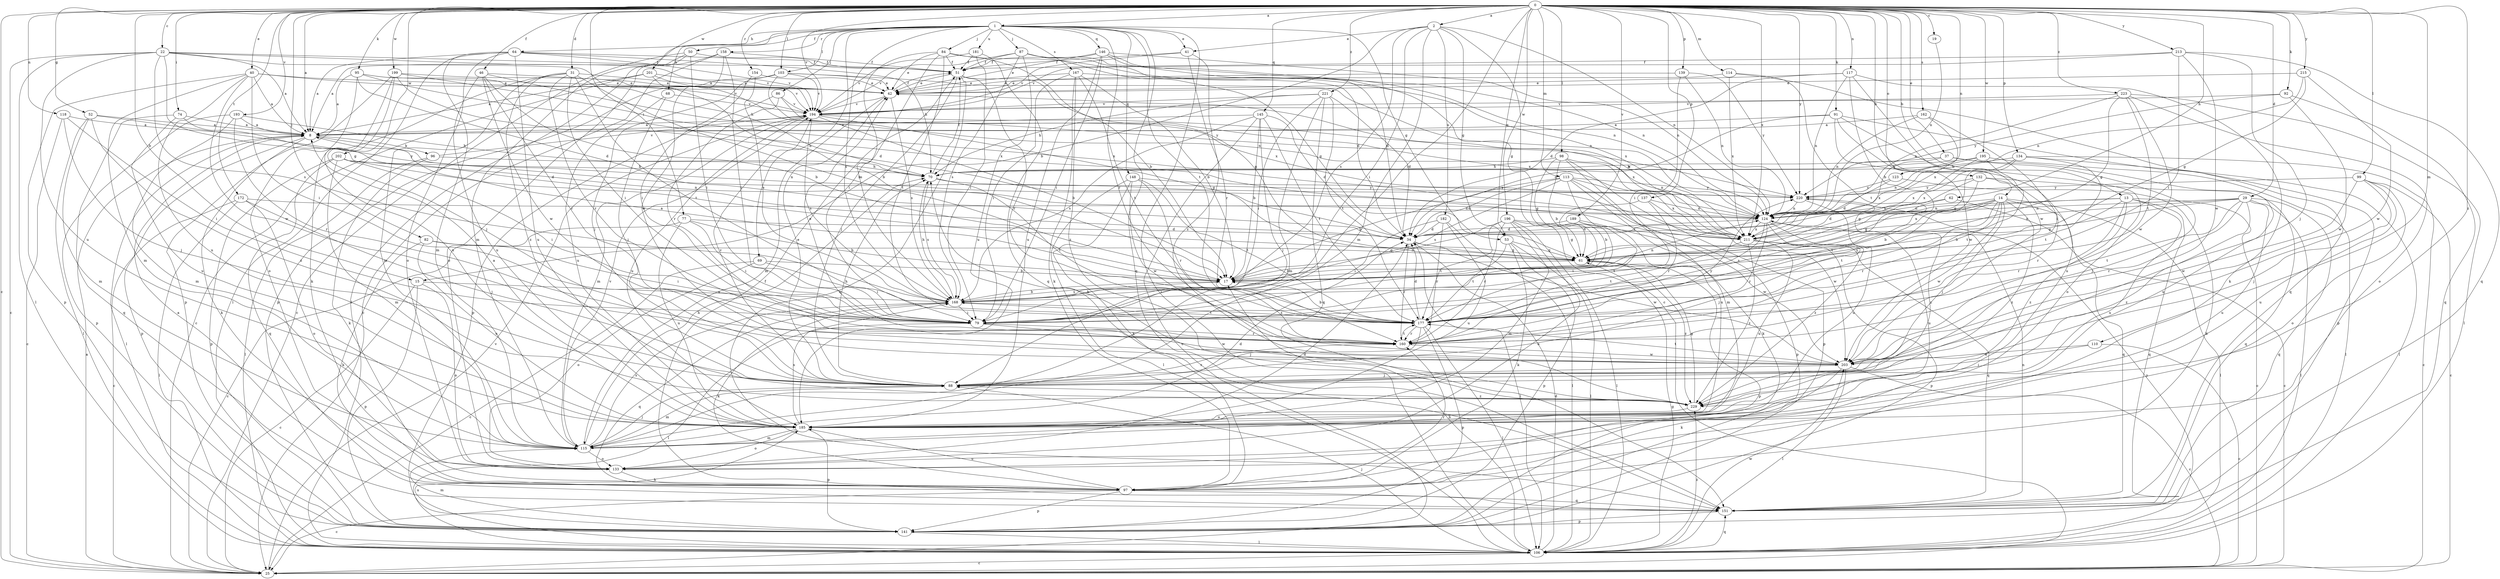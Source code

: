 strict digraph  {
0;
1;
2;
8;
13;
14;
15;
17;
19;
22;
25;
29;
31;
34;
37;
40;
41;
42;
46;
50;
51;
52;
53;
61;
62;
64;
68;
69;
70;
74;
77;
79;
82;
84;
86;
87;
88;
91;
92;
95;
96;
97;
98;
99;
103;
106;
110;
113;
114;
115;
117;
118;
123;
124;
132;
133;
134;
137;
139;
141;
145;
146;
148;
151;
154;
158;
160;
162;
167;
168;
172;
177;
181;
182;
185;
189;
193;
194;
195;
196;
199;
201;
202;
203;
211;
213;
215;
220;
221;
223;
229;
0 -> 1  [label=a];
0 -> 2  [label=a];
0 -> 8  [label=a];
0 -> 13  [label=b];
0 -> 14  [label=b];
0 -> 15  [label=b];
0 -> 19  [label=c];
0 -> 22  [label=c];
0 -> 25  [label=c];
0 -> 29  [label=d];
0 -> 31  [label=d];
0 -> 37  [label=e];
0 -> 40  [label=e];
0 -> 46  [label=f];
0 -> 52  [label=g];
0 -> 53  [label=g];
0 -> 62  [label=h];
0 -> 74  [label=i];
0 -> 77  [label=i];
0 -> 79  [label=i];
0 -> 82  [label=j];
0 -> 91  [label=k];
0 -> 92  [label=k];
0 -> 95  [label=k];
0 -> 98  [label=l];
0 -> 99  [label=l];
0 -> 103  [label=l];
0 -> 110  [label=m];
0 -> 113  [label=m];
0 -> 114  [label=m];
0 -> 117  [label=n];
0 -> 118  [label=n];
0 -> 123  [label=n];
0 -> 132  [label=o];
0 -> 134  [label=p];
0 -> 137  [label=p];
0 -> 139  [label=p];
0 -> 145  [label=q];
0 -> 154  [label=r];
0 -> 162  [label=s];
0 -> 172  [label=t];
0 -> 189  [label=v];
0 -> 193  [label=v];
0 -> 194  [label=v];
0 -> 195  [label=w];
0 -> 196  [label=w];
0 -> 199  [label=w];
0 -> 201  [label=w];
0 -> 202  [label=w];
0 -> 211  [label=x];
0 -> 213  [label=y];
0 -> 215  [label=y];
0 -> 220  [label=y];
0 -> 221  [label=z];
0 -> 223  [label=z];
0 -> 229  [label=z];
1 -> 41  [label=e];
1 -> 50  [label=f];
1 -> 53  [label=g];
1 -> 64  [label=h];
1 -> 68  [label=h];
1 -> 69  [label=h];
1 -> 84  [label=j];
1 -> 86  [label=j];
1 -> 87  [label=j];
1 -> 103  [label=l];
1 -> 106  [label=l];
1 -> 115  [label=m];
1 -> 146  [label=q];
1 -> 148  [label=q];
1 -> 151  [label=q];
1 -> 158  [label=r];
1 -> 160  [label=r];
1 -> 167  [label=s];
1 -> 168  [label=s];
1 -> 177  [label=t];
1 -> 181  [label=u];
2 -> 15  [label=b];
2 -> 25  [label=c];
2 -> 41  [label=e];
2 -> 53  [label=g];
2 -> 79  [label=i];
2 -> 115  [label=m];
2 -> 124  [label=n];
2 -> 168  [label=s];
2 -> 182  [label=u];
8 -> 96  [label=k];
8 -> 97  [label=k];
8 -> 106  [label=l];
8 -> 124  [label=n];
8 -> 141  [label=p];
13 -> 17  [label=b];
13 -> 25  [label=c];
13 -> 124  [label=n];
13 -> 151  [label=q];
13 -> 160  [label=r];
13 -> 185  [label=u];
13 -> 211  [label=x];
13 -> 229  [label=z];
14 -> 17  [label=b];
14 -> 61  [label=g];
14 -> 88  [label=j];
14 -> 106  [label=l];
14 -> 124  [label=n];
14 -> 151  [label=q];
14 -> 160  [label=r];
14 -> 168  [label=s];
14 -> 177  [label=t];
14 -> 203  [label=w];
14 -> 229  [label=z];
15 -> 25  [label=c];
15 -> 133  [label=o];
15 -> 141  [label=p];
15 -> 168  [label=s];
17 -> 8  [label=a];
17 -> 124  [label=n];
17 -> 168  [label=s];
19 -> 124  [label=n];
22 -> 8  [label=a];
22 -> 25  [label=c];
22 -> 51  [label=f];
22 -> 61  [label=g];
22 -> 70  [label=h];
22 -> 106  [label=l];
22 -> 168  [label=s];
22 -> 185  [label=u];
22 -> 194  [label=v];
25 -> 8  [label=a];
25 -> 194  [label=v];
29 -> 61  [label=g];
29 -> 106  [label=l];
29 -> 124  [label=n];
29 -> 151  [label=q];
29 -> 160  [label=r];
29 -> 177  [label=t];
29 -> 185  [label=u];
29 -> 211  [label=x];
29 -> 229  [label=z];
31 -> 17  [label=b];
31 -> 42  [label=e];
31 -> 79  [label=i];
31 -> 97  [label=k];
31 -> 115  [label=m];
31 -> 160  [label=r];
31 -> 177  [label=t];
31 -> 229  [label=z];
34 -> 61  [label=g];
34 -> 106  [label=l];
34 -> 160  [label=r];
34 -> 203  [label=w];
37 -> 70  [label=h];
37 -> 88  [label=j];
37 -> 185  [label=u];
37 -> 211  [label=x];
40 -> 8  [label=a];
40 -> 42  [label=e];
40 -> 79  [label=i];
40 -> 115  [label=m];
40 -> 141  [label=p];
40 -> 185  [label=u];
40 -> 194  [label=v];
40 -> 203  [label=w];
41 -> 51  [label=f];
41 -> 160  [label=r];
41 -> 194  [label=v];
41 -> 229  [label=z];
42 -> 51  [label=f];
42 -> 115  [label=m];
42 -> 168  [label=s];
42 -> 194  [label=v];
46 -> 17  [label=b];
46 -> 42  [label=e];
46 -> 124  [label=n];
46 -> 160  [label=r];
46 -> 185  [label=u];
46 -> 203  [label=w];
50 -> 25  [label=c];
50 -> 51  [label=f];
50 -> 79  [label=i];
50 -> 106  [label=l];
50 -> 133  [label=o];
51 -> 42  [label=e];
51 -> 61  [label=g];
51 -> 88  [label=j];
51 -> 151  [label=q];
51 -> 160  [label=r];
52 -> 8  [label=a];
52 -> 106  [label=l];
52 -> 115  [label=m];
52 -> 220  [label=y];
52 -> 229  [label=z];
53 -> 61  [label=g];
53 -> 97  [label=k];
53 -> 106  [label=l];
53 -> 141  [label=p];
53 -> 177  [label=t];
61 -> 17  [label=b];
61 -> 141  [label=p];
61 -> 229  [label=z];
62 -> 25  [label=c];
62 -> 34  [label=d];
62 -> 124  [label=n];
64 -> 8  [label=a];
64 -> 51  [label=f];
64 -> 70  [label=h];
64 -> 106  [label=l];
64 -> 115  [label=m];
64 -> 133  [label=o];
64 -> 185  [label=u];
64 -> 194  [label=v];
68 -> 88  [label=j];
68 -> 185  [label=u];
68 -> 194  [label=v];
69 -> 17  [label=b];
69 -> 25  [label=c];
69 -> 79  [label=i];
69 -> 133  [label=o];
70 -> 51  [label=f];
70 -> 168  [label=s];
70 -> 177  [label=t];
70 -> 220  [label=y];
74 -> 8  [label=a];
74 -> 34  [label=d];
74 -> 151  [label=q];
74 -> 185  [label=u];
77 -> 17  [label=b];
77 -> 25  [label=c];
77 -> 34  [label=d];
77 -> 79  [label=i];
77 -> 185  [label=u];
79 -> 106  [label=l];
79 -> 160  [label=r];
79 -> 203  [label=w];
82 -> 61  [label=g];
82 -> 79  [label=i];
82 -> 97  [label=k];
82 -> 185  [label=u];
84 -> 17  [label=b];
84 -> 42  [label=e];
84 -> 51  [label=f];
84 -> 79  [label=i];
84 -> 124  [label=n];
84 -> 168  [label=s];
84 -> 177  [label=t];
86 -> 141  [label=p];
86 -> 160  [label=r];
86 -> 194  [label=v];
86 -> 211  [label=x];
87 -> 34  [label=d];
87 -> 51  [label=f];
87 -> 61  [label=g];
87 -> 124  [label=n];
87 -> 168  [label=s];
87 -> 185  [label=u];
87 -> 194  [label=v];
88 -> 8  [label=a];
88 -> 42  [label=e];
88 -> 70  [label=h];
88 -> 115  [label=m];
88 -> 160  [label=r];
88 -> 194  [label=v];
88 -> 229  [label=z];
91 -> 8  [label=a];
91 -> 34  [label=d];
91 -> 133  [label=o];
91 -> 141  [label=p];
91 -> 185  [label=u];
91 -> 203  [label=w];
92 -> 151  [label=q];
92 -> 194  [label=v];
92 -> 203  [label=w];
92 -> 220  [label=y];
95 -> 8  [label=a];
95 -> 34  [label=d];
95 -> 42  [label=e];
95 -> 133  [label=o];
95 -> 194  [label=v];
95 -> 211  [label=x];
96 -> 70  [label=h];
96 -> 97  [label=k];
96 -> 106  [label=l];
96 -> 194  [label=v];
97 -> 8  [label=a];
97 -> 25  [label=c];
97 -> 51  [label=f];
97 -> 141  [label=p];
97 -> 151  [label=q];
97 -> 160  [label=r];
97 -> 185  [label=u];
98 -> 17  [label=b];
98 -> 61  [label=g];
98 -> 70  [label=h];
98 -> 115  [label=m];
98 -> 124  [label=n];
98 -> 141  [label=p];
99 -> 25  [label=c];
99 -> 88  [label=j];
99 -> 133  [label=o];
99 -> 185  [label=u];
99 -> 203  [label=w];
99 -> 220  [label=y];
103 -> 42  [label=e];
103 -> 88  [label=j];
103 -> 124  [label=n];
103 -> 141  [label=p];
103 -> 194  [label=v];
103 -> 211  [label=x];
106 -> 17  [label=b];
106 -> 25  [label=c];
106 -> 34  [label=d];
106 -> 61  [label=g];
106 -> 88  [label=j];
106 -> 151  [label=q];
106 -> 185  [label=u];
106 -> 203  [label=w];
106 -> 220  [label=y];
106 -> 229  [label=z];
110 -> 25  [label=c];
110 -> 88  [label=j];
110 -> 203  [label=w];
113 -> 17  [label=b];
113 -> 34  [label=d];
113 -> 97  [label=k];
113 -> 141  [label=p];
113 -> 168  [label=s];
113 -> 185  [label=u];
113 -> 211  [label=x];
113 -> 220  [label=y];
114 -> 42  [label=e];
114 -> 151  [label=q];
114 -> 177  [label=t];
114 -> 211  [label=x];
115 -> 34  [label=d];
115 -> 70  [label=h];
115 -> 88  [label=j];
115 -> 133  [label=o];
115 -> 168  [label=s];
115 -> 194  [label=v];
117 -> 17  [label=b];
117 -> 34  [label=d];
117 -> 42  [label=e];
117 -> 97  [label=k];
117 -> 124  [label=n];
117 -> 203  [label=w];
118 -> 8  [label=a];
118 -> 25  [label=c];
118 -> 79  [label=i];
118 -> 88  [label=j];
123 -> 34  [label=d];
123 -> 97  [label=k];
123 -> 220  [label=y];
124 -> 34  [label=d];
124 -> 88  [label=j];
124 -> 160  [label=r];
124 -> 168  [label=s];
124 -> 185  [label=u];
124 -> 211  [label=x];
124 -> 229  [label=z];
132 -> 61  [label=g];
132 -> 151  [label=q];
132 -> 160  [label=r];
132 -> 177  [label=t];
132 -> 220  [label=y];
133 -> 34  [label=d];
133 -> 97  [label=k];
134 -> 25  [label=c];
134 -> 61  [label=g];
134 -> 70  [label=h];
134 -> 106  [label=l];
134 -> 177  [label=t];
134 -> 211  [label=x];
137 -> 17  [label=b];
137 -> 124  [label=n];
137 -> 160  [label=r];
137 -> 203  [label=w];
139 -> 42  [label=e];
139 -> 79  [label=i];
139 -> 124  [label=n];
139 -> 220  [label=y];
141 -> 106  [label=l];
141 -> 115  [label=m];
145 -> 8  [label=a];
145 -> 17  [label=b];
145 -> 25  [label=c];
145 -> 34  [label=d];
145 -> 88  [label=j];
145 -> 168  [label=s];
145 -> 177  [label=t];
146 -> 34  [label=d];
146 -> 42  [label=e];
146 -> 51  [label=f];
146 -> 61  [label=g];
146 -> 79  [label=i];
146 -> 124  [label=n];
146 -> 185  [label=u];
148 -> 97  [label=k];
148 -> 106  [label=l];
148 -> 160  [label=r];
148 -> 177  [label=t];
148 -> 203  [label=w];
148 -> 220  [label=y];
151 -> 124  [label=n];
151 -> 141  [label=p];
154 -> 42  [label=e];
154 -> 79  [label=i];
154 -> 168  [label=s];
158 -> 8  [label=a];
158 -> 25  [label=c];
158 -> 51  [label=f];
158 -> 79  [label=i];
158 -> 203  [label=w];
160 -> 42  [label=e];
160 -> 177  [label=t];
160 -> 203  [label=w];
160 -> 220  [label=y];
162 -> 8  [label=a];
162 -> 79  [label=i];
162 -> 124  [label=n];
162 -> 211  [label=x];
167 -> 17  [label=b];
167 -> 42  [label=e];
167 -> 79  [label=i];
167 -> 97  [label=k];
167 -> 177  [label=t];
167 -> 211  [label=x];
167 -> 229  [label=z];
168 -> 17  [label=b];
168 -> 70  [label=h];
168 -> 79  [label=i];
168 -> 97  [label=k];
168 -> 151  [label=q];
168 -> 177  [label=t];
172 -> 25  [label=c];
172 -> 88  [label=j];
172 -> 106  [label=l];
172 -> 124  [label=n];
172 -> 133  [label=o];
177 -> 17  [label=b];
177 -> 34  [label=d];
177 -> 88  [label=j];
177 -> 106  [label=l];
177 -> 141  [label=p];
177 -> 160  [label=r];
177 -> 168  [label=s];
181 -> 51  [label=f];
181 -> 79  [label=i];
181 -> 151  [label=q];
181 -> 194  [label=v];
182 -> 34  [label=d];
182 -> 79  [label=i];
182 -> 106  [label=l];
182 -> 160  [label=r];
182 -> 185  [label=u];
185 -> 115  [label=m];
185 -> 133  [label=o];
185 -> 141  [label=p];
185 -> 168  [label=s];
189 -> 34  [label=d];
189 -> 79  [label=i];
189 -> 177  [label=t];
189 -> 203  [label=w];
193 -> 8  [label=a];
193 -> 70  [label=h];
193 -> 115  [label=m];
193 -> 141  [label=p];
193 -> 160  [label=r];
194 -> 8  [label=a];
194 -> 17  [label=b];
194 -> 61  [label=g];
194 -> 115  [label=m];
194 -> 168  [label=s];
194 -> 185  [label=u];
194 -> 211  [label=x];
195 -> 70  [label=h];
195 -> 106  [label=l];
195 -> 124  [label=n];
195 -> 177  [label=t];
195 -> 211  [label=x];
196 -> 17  [label=b];
196 -> 61  [label=g];
196 -> 106  [label=l];
196 -> 115  [label=m];
196 -> 133  [label=o];
196 -> 160  [label=r];
196 -> 177  [label=t];
196 -> 211  [label=x];
199 -> 34  [label=d];
199 -> 42  [label=e];
199 -> 88  [label=j];
199 -> 141  [label=p];
199 -> 185  [label=u];
199 -> 211  [label=x];
201 -> 8  [label=a];
201 -> 17  [label=b];
201 -> 25  [label=c];
201 -> 42  [label=e];
201 -> 220  [label=y];
202 -> 70  [label=h];
202 -> 79  [label=i];
202 -> 115  [label=m];
202 -> 124  [label=n];
202 -> 141  [label=p];
202 -> 151  [label=q];
203 -> 25  [label=c];
203 -> 88  [label=j];
203 -> 97  [label=k];
203 -> 106  [label=l];
203 -> 177  [label=t];
211 -> 42  [label=e];
211 -> 141  [label=p];
211 -> 151  [label=q];
211 -> 177  [label=t];
211 -> 185  [label=u];
211 -> 229  [label=z];
213 -> 51  [label=f];
213 -> 79  [label=i];
213 -> 88  [label=j];
213 -> 151  [label=q];
213 -> 194  [label=v];
213 -> 203  [label=w];
215 -> 42  [label=e];
215 -> 61  [label=g];
215 -> 124  [label=n];
215 -> 203  [label=w];
220 -> 124  [label=n];
220 -> 185  [label=u];
220 -> 229  [label=z];
221 -> 34  [label=d];
221 -> 70  [label=h];
221 -> 79  [label=i];
221 -> 115  [label=m];
221 -> 151  [label=q];
221 -> 177  [label=t];
221 -> 194  [label=v];
223 -> 61  [label=g];
223 -> 106  [label=l];
223 -> 124  [label=n];
223 -> 133  [label=o];
223 -> 177  [label=t];
223 -> 194  [label=v];
223 -> 203  [label=w];
229 -> 61  [label=g];
229 -> 70  [label=h];
229 -> 185  [label=u];
}
